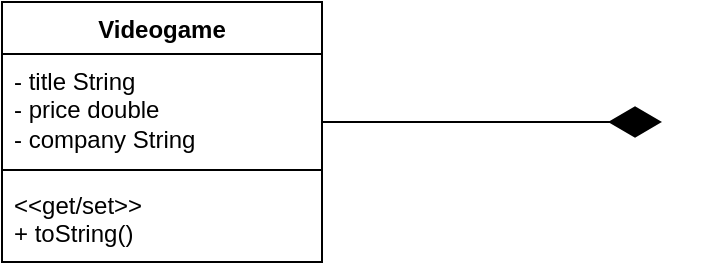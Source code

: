 <mxfile version="21.1.2" type="github">
  <diagram name="Page-1" id="gSiuePoGzSkbTDDsO42m">
    <mxGraphModel dx="1050" dy="581" grid="1" gridSize="10" guides="1" tooltips="1" connect="1" arrows="1" fold="1" page="1" pageScale="1" pageWidth="850" pageHeight="1100" math="0" shadow="0">
      <root>
        <mxCell id="0" />
        <mxCell id="1" parent="0" />
        <mxCell id="5z53WVutwr_dSiS3WlKs-1" value="Videogame" style="swimlane;fontStyle=1;align=center;verticalAlign=top;childLayout=stackLayout;horizontal=1;startSize=26;horizontalStack=0;resizeParent=1;resizeParentMax=0;resizeLast=0;collapsible=1;marginBottom=0;whiteSpace=wrap;html=1;" vertex="1" parent="1">
          <mxGeometry x="90" y="140" width="160" height="130" as="geometry" />
        </mxCell>
        <mxCell id="5z53WVutwr_dSiS3WlKs-2" value="- title String&lt;br&gt;- price double&lt;br&gt;- company String" style="text;strokeColor=none;fillColor=none;align=left;verticalAlign=top;spacingLeft=4;spacingRight=4;overflow=hidden;rotatable=0;points=[[0,0.5],[1,0.5]];portConstraint=eastwest;whiteSpace=wrap;html=1;" vertex="1" parent="5z53WVutwr_dSiS3WlKs-1">
          <mxGeometry y="26" width="160" height="54" as="geometry" />
        </mxCell>
        <mxCell id="5z53WVutwr_dSiS3WlKs-3" value="" style="line;strokeWidth=1;fillColor=none;align=left;verticalAlign=middle;spacingTop=-1;spacingLeft=3;spacingRight=3;rotatable=0;labelPosition=right;points=[];portConstraint=eastwest;strokeColor=inherit;" vertex="1" parent="5z53WVutwr_dSiS3WlKs-1">
          <mxGeometry y="80" width="160" height="8" as="geometry" />
        </mxCell>
        <mxCell id="5z53WVutwr_dSiS3WlKs-4" value="&amp;lt;&amp;lt;get/set&amp;gt;&amp;gt;&lt;br&gt;+ toString()" style="text;strokeColor=none;fillColor=none;align=left;verticalAlign=top;spacingLeft=4;spacingRight=4;overflow=hidden;rotatable=0;points=[[0,0.5],[1,0.5]];portConstraint=eastwest;whiteSpace=wrap;html=1;" vertex="1" parent="5z53WVutwr_dSiS3WlKs-1">
          <mxGeometry y="88" width="160" height="42" as="geometry" />
        </mxCell>
        <mxCell id="5z53WVutwr_dSiS3WlKs-5" value="" style="endArrow=diamondThin;endFill=1;endSize=24;html=1;rounded=0;" edge="1" parent="1">
          <mxGeometry width="160" relative="1" as="geometry">
            <mxPoint x="250" y="200" as="sourcePoint" />
            <mxPoint x="420" y="200" as="targetPoint" />
          </mxGeometry>
        </mxCell>
      </root>
    </mxGraphModel>
  </diagram>
</mxfile>
